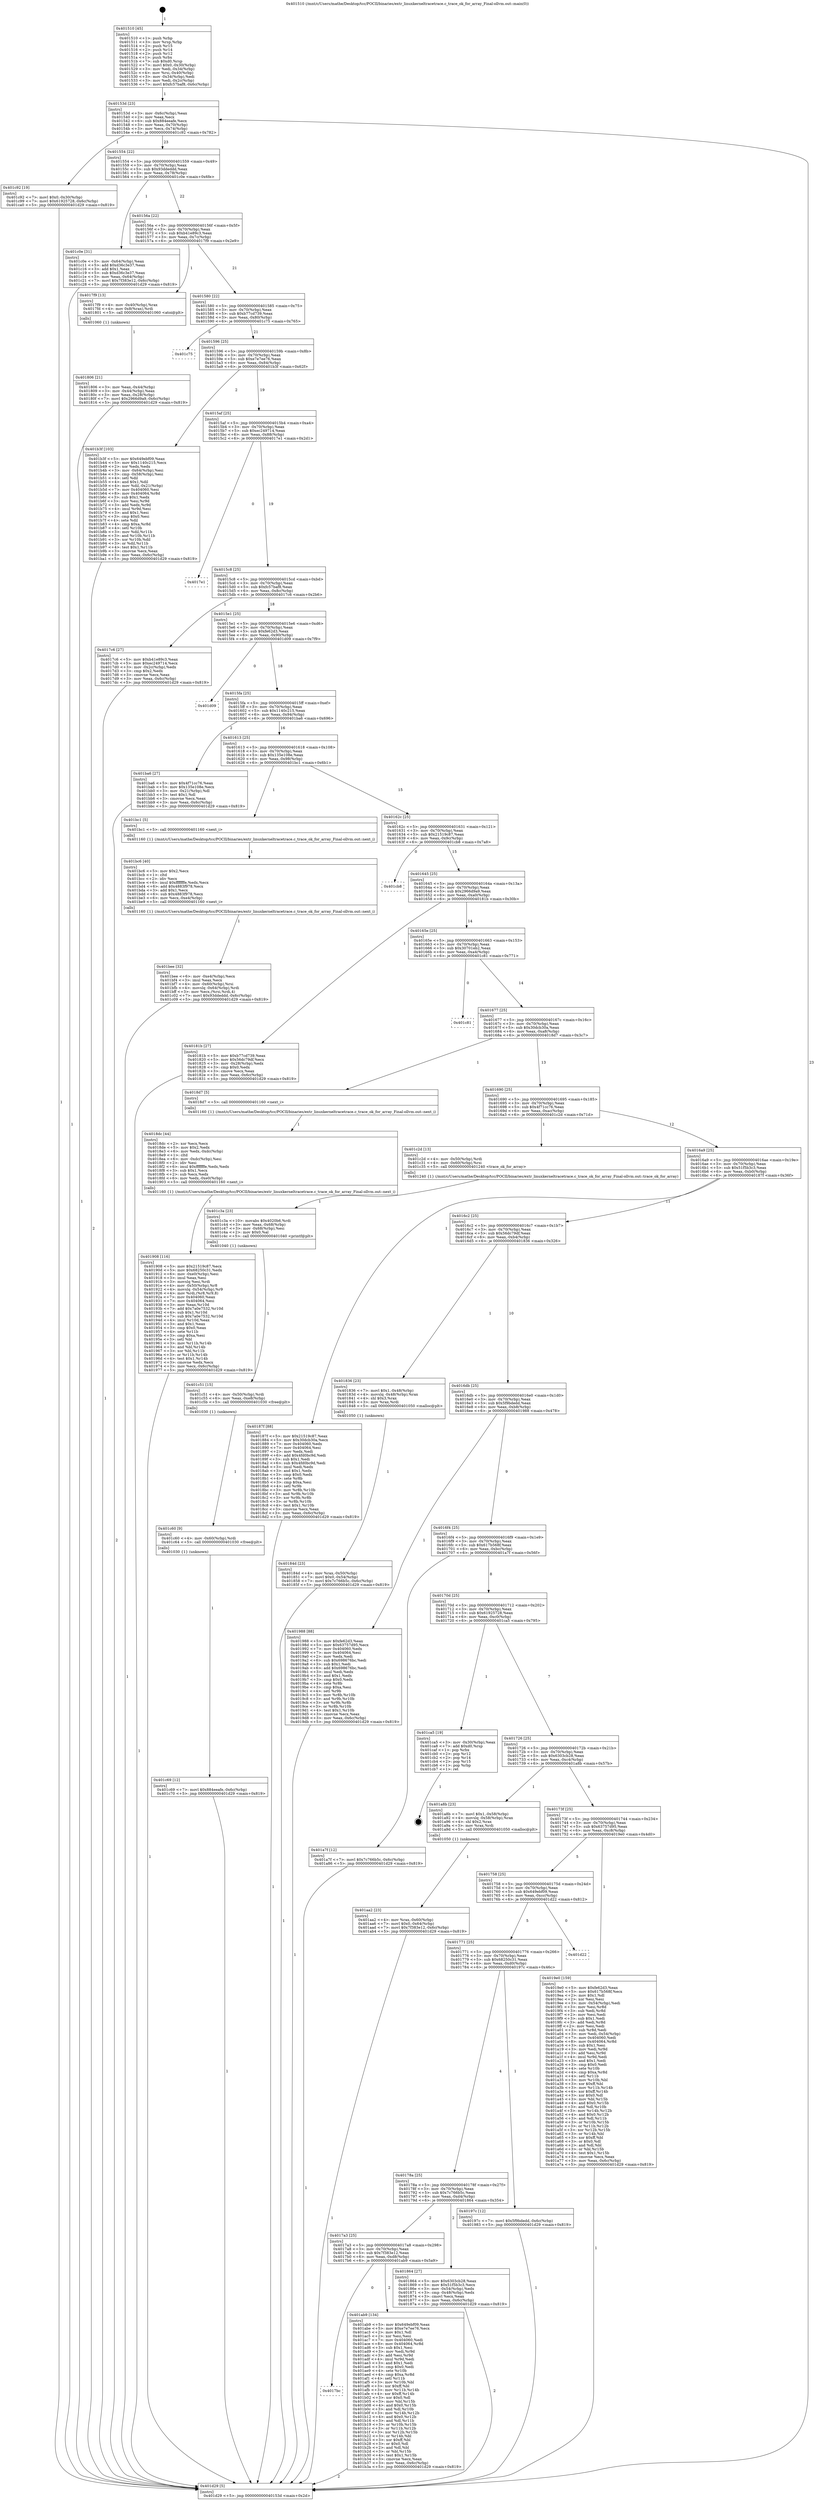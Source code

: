 digraph "0x401510" {
  label = "0x401510 (/mnt/c/Users/mathe/Desktop/tcc/POCII/binaries/extr_linuxkerneltracetrace.c_trace_ok_for_array_Final-ollvm.out::main(0))"
  labelloc = "t"
  node[shape=record]

  Entry [label="",width=0.3,height=0.3,shape=circle,fillcolor=black,style=filled]
  "0x40153d" [label="{
     0x40153d [23]\l
     | [instrs]\l
     &nbsp;&nbsp;0x40153d \<+3\>: mov -0x6c(%rbp),%eax\l
     &nbsp;&nbsp;0x401540 \<+2\>: mov %eax,%ecx\l
     &nbsp;&nbsp;0x401542 \<+6\>: sub $0x884eeafe,%ecx\l
     &nbsp;&nbsp;0x401548 \<+3\>: mov %eax,-0x70(%rbp)\l
     &nbsp;&nbsp;0x40154b \<+3\>: mov %ecx,-0x74(%rbp)\l
     &nbsp;&nbsp;0x40154e \<+6\>: je 0000000000401c92 \<main+0x782\>\l
  }"]
  "0x401c92" [label="{
     0x401c92 [19]\l
     | [instrs]\l
     &nbsp;&nbsp;0x401c92 \<+7\>: movl $0x0,-0x30(%rbp)\l
     &nbsp;&nbsp;0x401c99 \<+7\>: movl $0x61925728,-0x6c(%rbp)\l
     &nbsp;&nbsp;0x401ca0 \<+5\>: jmp 0000000000401d29 \<main+0x819\>\l
  }"]
  "0x401554" [label="{
     0x401554 [22]\l
     | [instrs]\l
     &nbsp;&nbsp;0x401554 \<+5\>: jmp 0000000000401559 \<main+0x49\>\l
     &nbsp;&nbsp;0x401559 \<+3\>: mov -0x70(%rbp),%eax\l
     &nbsp;&nbsp;0x40155c \<+5\>: sub $0x93ddeddd,%eax\l
     &nbsp;&nbsp;0x401561 \<+3\>: mov %eax,-0x78(%rbp)\l
     &nbsp;&nbsp;0x401564 \<+6\>: je 0000000000401c0e \<main+0x6fe\>\l
  }"]
  Exit [label="",width=0.3,height=0.3,shape=circle,fillcolor=black,style=filled,peripheries=2]
  "0x401c0e" [label="{
     0x401c0e [31]\l
     | [instrs]\l
     &nbsp;&nbsp;0x401c0e \<+3\>: mov -0x64(%rbp),%eax\l
     &nbsp;&nbsp;0x401c11 \<+5\>: add $0xd36c3e37,%eax\l
     &nbsp;&nbsp;0x401c16 \<+3\>: add $0x1,%eax\l
     &nbsp;&nbsp;0x401c19 \<+5\>: sub $0xd36c3e37,%eax\l
     &nbsp;&nbsp;0x401c1e \<+3\>: mov %eax,-0x64(%rbp)\l
     &nbsp;&nbsp;0x401c21 \<+7\>: movl $0x7f383e12,-0x6c(%rbp)\l
     &nbsp;&nbsp;0x401c28 \<+5\>: jmp 0000000000401d29 \<main+0x819\>\l
  }"]
  "0x40156a" [label="{
     0x40156a [22]\l
     | [instrs]\l
     &nbsp;&nbsp;0x40156a \<+5\>: jmp 000000000040156f \<main+0x5f\>\l
     &nbsp;&nbsp;0x40156f \<+3\>: mov -0x70(%rbp),%eax\l
     &nbsp;&nbsp;0x401572 \<+5\>: sub $0xb41e89c3,%eax\l
     &nbsp;&nbsp;0x401577 \<+3\>: mov %eax,-0x7c(%rbp)\l
     &nbsp;&nbsp;0x40157a \<+6\>: je 00000000004017f9 \<main+0x2e9\>\l
  }"]
  "0x401c69" [label="{
     0x401c69 [12]\l
     | [instrs]\l
     &nbsp;&nbsp;0x401c69 \<+7\>: movl $0x884eeafe,-0x6c(%rbp)\l
     &nbsp;&nbsp;0x401c70 \<+5\>: jmp 0000000000401d29 \<main+0x819\>\l
  }"]
  "0x4017f9" [label="{
     0x4017f9 [13]\l
     | [instrs]\l
     &nbsp;&nbsp;0x4017f9 \<+4\>: mov -0x40(%rbp),%rax\l
     &nbsp;&nbsp;0x4017fd \<+4\>: mov 0x8(%rax),%rdi\l
     &nbsp;&nbsp;0x401801 \<+5\>: call 0000000000401060 \<atoi@plt\>\l
     | [calls]\l
     &nbsp;&nbsp;0x401060 \{1\} (unknown)\l
  }"]
  "0x401580" [label="{
     0x401580 [22]\l
     | [instrs]\l
     &nbsp;&nbsp;0x401580 \<+5\>: jmp 0000000000401585 \<main+0x75\>\l
     &nbsp;&nbsp;0x401585 \<+3\>: mov -0x70(%rbp),%eax\l
     &nbsp;&nbsp;0x401588 \<+5\>: sub $0xb77cd739,%eax\l
     &nbsp;&nbsp;0x40158d \<+3\>: mov %eax,-0x80(%rbp)\l
     &nbsp;&nbsp;0x401590 \<+6\>: je 0000000000401c75 \<main+0x765\>\l
  }"]
  "0x401c60" [label="{
     0x401c60 [9]\l
     | [instrs]\l
     &nbsp;&nbsp;0x401c60 \<+4\>: mov -0x60(%rbp),%rdi\l
     &nbsp;&nbsp;0x401c64 \<+5\>: call 0000000000401030 \<free@plt\>\l
     | [calls]\l
     &nbsp;&nbsp;0x401030 \{1\} (unknown)\l
  }"]
  "0x401c75" [label="{
     0x401c75\l
  }", style=dashed]
  "0x401596" [label="{
     0x401596 [25]\l
     | [instrs]\l
     &nbsp;&nbsp;0x401596 \<+5\>: jmp 000000000040159b \<main+0x8b\>\l
     &nbsp;&nbsp;0x40159b \<+3\>: mov -0x70(%rbp),%eax\l
     &nbsp;&nbsp;0x40159e \<+5\>: sub $0xe7e7ee76,%eax\l
     &nbsp;&nbsp;0x4015a3 \<+6\>: mov %eax,-0x84(%rbp)\l
     &nbsp;&nbsp;0x4015a9 \<+6\>: je 0000000000401b3f \<main+0x62f\>\l
  }"]
  "0x401c51" [label="{
     0x401c51 [15]\l
     | [instrs]\l
     &nbsp;&nbsp;0x401c51 \<+4\>: mov -0x50(%rbp),%rdi\l
     &nbsp;&nbsp;0x401c55 \<+6\>: mov %eax,-0xe8(%rbp)\l
     &nbsp;&nbsp;0x401c5b \<+5\>: call 0000000000401030 \<free@plt\>\l
     | [calls]\l
     &nbsp;&nbsp;0x401030 \{1\} (unknown)\l
  }"]
  "0x401b3f" [label="{
     0x401b3f [103]\l
     | [instrs]\l
     &nbsp;&nbsp;0x401b3f \<+5\>: mov $0x649ebf09,%eax\l
     &nbsp;&nbsp;0x401b44 \<+5\>: mov $0x1140c215,%ecx\l
     &nbsp;&nbsp;0x401b49 \<+2\>: xor %edx,%edx\l
     &nbsp;&nbsp;0x401b4b \<+3\>: mov -0x64(%rbp),%esi\l
     &nbsp;&nbsp;0x401b4e \<+3\>: cmp -0x58(%rbp),%esi\l
     &nbsp;&nbsp;0x401b51 \<+4\>: setl %dil\l
     &nbsp;&nbsp;0x401b55 \<+4\>: and $0x1,%dil\l
     &nbsp;&nbsp;0x401b59 \<+4\>: mov %dil,-0x21(%rbp)\l
     &nbsp;&nbsp;0x401b5d \<+7\>: mov 0x404060,%esi\l
     &nbsp;&nbsp;0x401b64 \<+8\>: mov 0x404064,%r8d\l
     &nbsp;&nbsp;0x401b6c \<+3\>: sub $0x1,%edx\l
     &nbsp;&nbsp;0x401b6f \<+3\>: mov %esi,%r9d\l
     &nbsp;&nbsp;0x401b72 \<+3\>: add %edx,%r9d\l
     &nbsp;&nbsp;0x401b75 \<+4\>: imul %r9d,%esi\l
     &nbsp;&nbsp;0x401b79 \<+3\>: and $0x1,%esi\l
     &nbsp;&nbsp;0x401b7c \<+3\>: cmp $0x0,%esi\l
     &nbsp;&nbsp;0x401b7f \<+4\>: sete %dil\l
     &nbsp;&nbsp;0x401b83 \<+4\>: cmp $0xa,%r8d\l
     &nbsp;&nbsp;0x401b87 \<+4\>: setl %r10b\l
     &nbsp;&nbsp;0x401b8b \<+3\>: mov %dil,%r11b\l
     &nbsp;&nbsp;0x401b8e \<+3\>: and %r10b,%r11b\l
     &nbsp;&nbsp;0x401b91 \<+3\>: xor %r10b,%dil\l
     &nbsp;&nbsp;0x401b94 \<+3\>: or %dil,%r11b\l
     &nbsp;&nbsp;0x401b97 \<+4\>: test $0x1,%r11b\l
     &nbsp;&nbsp;0x401b9b \<+3\>: cmovne %ecx,%eax\l
     &nbsp;&nbsp;0x401b9e \<+3\>: mov %eax,-0x6c(%rbp)\l
     &nbsp;&nbsp;0x401ba1 \<+5\>: jmp 0000000000401d29 \<main+0x819\>\l
  }"]
  "0x4015af" [label="{
     0x4015af [25]\l
     | [instrs]\l
     &nbsp;&nbsp;0x4015af \<+5\>: jmp 00000000004015b4 \<main+0xa4\>\l
     &nbsp;&nbsp;0x4015b4 \<+3\>: mov -0x70(%rbp),%eax\l
     &nbsp;&nbsp;0x4015b7 \<+5\>: sub $0xec249714,%eax\l
     &nbsp;&nbsp;0x4015bc \<+6\>: mov %eax,-0x88(%rbp)\l
     &nbsp;&nbsp;0x4015c2 \<+6\>: je 00000000004017e1 \<main+0x2d1\>\l
  }"]
  "0x401c3a" [label="{
     0x401c3a [23]\l
     | [instrs]\l
     &nbsp;&nbsp;0x401c3a \<+10\>: movabs $0x4020b6,%rdi\l
     &nbsp;&nbsp;0x401c44 \<+3\>: mov %eax,-0x68(%rbp)\l
     &nbsp;&nbsp;0x401c47 \<+3\>: mov -0x68(%rbp),%esi\l
     &nbsp;&nbsp;0x401c4a \<+2\>: mov $0x0,%al\l
     &nbsp;&nbsp;0x401c4c \<+5\>: call 0000000000401040 \<printf@plt\>\l
     | [calls]\l
     &nbsp;&nbsp;0x401040 \{1\} (unknown)\l
  }"]
  "0x4017e1" [label="{
     0x4017e1\l
  }", style=dashed]
  "0x4015c8" [label="{
     0x4015c8 [25]\l
     | [instrs]\l
     &nbsp;&nbsp;0x4015c8 \<+5\>: jmp 00000000004015cd \<main+0xbd\>\l
     &nbsp;&nbsp;0x4015cd \<+3\>: mov -0x70(%rbp),%eax\l
     &nbsp;&nbsp;0x4015d0 \<+5\>: sub $0xfc57baf8,%eax\l
     &nbsp;&nbsp;0x4015d5 \<+6\>: mov %eax,-0x8c(%rbp)\l
     &nbsp;&nbsp;0x4015db \<+6\>: je 00000000004017c6 \<main+0x2b6\>\l
  }"]
  "0x401bee" [label="{
     0x401bee [32]\l
     | [instrs]\l
     &nbsp;&nbsp;0x401bee \<+6\>: mov -0xe4(%rbp),%ecx\l
     &nbsp;&nbsp;0x401bf4 \<+3\>: imul %eax,%ecx\l
     &nbsp;&nbsp;0x401bf7 \<+4\>: mov -0x60(%rbp),%rsi\l
     &nbsp;&nbsp;0x401bfb \<+4\>: movslq -0x64(%rbp),%rdi\l
     &nbsp;&nbsp;0x401bff \<+3\>: mov %ecx,(%rsi,%rdi,4)\l
     &nbsp;&nbsp;0x401c02 \<+7\>: movl $0x93ddeddd,-0x6c(%rbp)\l
     &nbsp;&nbsp;0x401c09 \<+5\>: jmp 0000000000401d29 \<main+0x819\>\l
  }"]
  "0x4017c6" [label="{
     0x4017c6 [27]\l
     | [instrs]\l
     &nbsp;&nbsp;0x4017c6 \<+5\>: mov $0xb41e89c3,%eax\l
     &nbsp;&nbsp;0x4017cb \<+5\>: mov $0xec249714,%ecx\l
     &nbsp;&nbsp;0x4017d0 \<+3\>: mov -0x2c(%rbp),%edx\l
     &nbsp;&nbsp;0x4017d3 \<+3\>: cmp $0x2,%edx\l
     &nbsp;&nbsp;0x4017d6 \<+3\>: cmovne %ecx,%eax\l
     &nbsp;&nbsp;0x4017d9 \<+3\>: mov %eax,-0x6c(%rbp)\l
     &nbsp;&nbsp;0x4017dc \<+5\>: jmp 0000000000401d29 \<main+0x819\>\l
  }"]
  "0x4015e1" [label="{
     0x4015e1 [25]\l
     | [instrs]\l
     &nbsp;&nbsp;0x4015e1 \<+5\>: jmp 00000000004015e6 \<main+0xd6\>\l
     &nbsp;&nbsp;0x4015e6 \<+3\>: mov -0x70(%rbp),%eax\l
     &nbsp;&nbsp;0x4015e9 \<+5\>: sub $0xfe62d3,%eax\l
     &nbsp;&nbsp;0x4015ee \<+6\>: mov %eax,-0x90(%rbp)\l
     &nbsp;&nbsp;0x4015f4 \<+6\>: je 0000000000401d09 \<main+0x7f9\>\l
  }"]
  "0x401d29" [label="{
     0x401d29 [5]\l
     | [instrs]\l
     &nbsp;&nbsp;0x401d29 \<+5\>: jmp 000000000040153d \<main+0x2d\>\l
  }"]
  "0x401510" [label="{
     0x401510 [45]\l
     | [instrs]\l
     &nbsp;&nbsp;0x401510 \<+1\>: push %rbp\l
     &nbsp;&nbsp;0x401511 \<+3\>: mov %rsp,%rbp\l
     &nbsp;&nbsp;0x401514 \<+2\>: push %r15\l
     &nbsp;&nbsp;0x401516 \<+2\>: push %r14\l
     &nbsp;&nbsp;0x401518 \<+2\>: push %r12\l
     &nbsp;&nbsp;0x40151a \<+1\>: push %rbx\l
     &nbsp;&nbsp;0x40151b \<+7\>: sub $0xd0,%rsp\l
     &nbsp;&nbsp;0x401522 \<+7\>: movl $0x0,-0x30(%rbp)\l
     &nbsp;&nbsp;0x401529 \<+3\>: mov %edi,-0x34(%rbp)\l
     &nbsp;&nbsp;0x40152c \<+4\>: mov %rsi,-0x40(%rbp)\l
     &nbsp;&nbsp;0x401530 \<+3\>: mov -0x34(%rbp),%edi\l
     &nbsp;&nbsp;0x401533 \<+3\>: mov %edi,-0x2c(%rbp)\l
     &nbsp;&nbsp;0x401536 \<+7\>: movl $0xfc57baf8,-0x6c(%rbp)\l
  }"]
  "0x401806" [label="{
     0x401806 [21]\l
     | [instrs]\l
     &nbsp;&nbsp;0x401806 \<+3\>: mov %eax,-0x44(%rbp)\l
     &nbsp;&nbsp;0x401809 \<+3\>: mov -0x44(%rbp),%eax\l
     &nbsp;&nbsp;0x40180c \<+3\>: mov %eax,-0x28(%rbp)\l
     &nbsp;&nbsp;0x40180f \<+7\>: movl $0x2966d9a9,-0x6c(%rbp)\l
     &nbsp;&nbsp;0x401816 \<+5\>: jmp 0000000000401d29 \<main+0x819\>\l
  }"]
  "0x401bc6" [label="{
     0x401bc6 [40]\l
     | [instrs]\l
     &nbsp;&nbsp;0x401bc6 \<+5\>: mov $0x2,%ecx\l
     &nbsp;&nbsp;0x401bcb \<+1\>: cltd\l
     &nbsp;&nbsp;0x401bcc \<+2\>: idiv %ecx\l
     &nbsp;&nbsp;0x401bce \<+6\>: imul $0xfffffffe,%edx,%ecx\l
     &nbsp;&nbsp;0x401bd4 \<+6\>: add $0x4883f978,%ecx\l
     &nbsp;&nbsp;0x401bda \<+3\>: add $0x1,%ecx\l
     &nbsp;&nbsp;0x401bdd \<+6\>: sub $0x4883f978,%ecx\l
     &nbsp;&nbsp;0x401be3 \<+6\>: mov %ecx,-0xe4(%rbp)\l
     &nbsp;&nbsp;0x401be9 \<+5\>: call 0000000000401160 \<next_i\>\l
     | [calls]\l
     &nbsp;&nbsp;0x401160 \{1\} (/mnt/c/Users/mathe/Desktop/tcc/POCII/binaries/extr_linuxkerneltracetrace.c_trace_ok_for_array_Final-ollvm.out::next_i)\l
  }"]
  "0x401d09" [label="{
     0x401d09\l
  }", style=dashed]
  "0x4015fa" [label="{
     0x4015fa [25]\l
     | [instrs]\l
     &nbsp;&nbsp;0x4015fa \<+5\>: jmp 00000000004015ff \<main+0xef\>\l
     &nbsp;&nbsp;0x4015ff \<+3\>: mov -0x70(%rbp),%eax\l
     &nbsp;&nbsp;0x401602 \<+5\>: sub $0x1140c215,%eax\l
     &nbsp;&nbsp;0x401607 \<+6\>: mov %eax,-0x94(%rbp)\l
     &nbsp;&nbsp;0x40160d \<+6\>: je 0000000000401ba6 \<main+0x696\>\l
  }"]
  "0x4017bc" [label="{
     0x4017bc\l
  }", style=dashed]
  "0x401ba6" [label="{
     0x401ba6 [27]\l
     | [instrs]\l
     &nbsp;&nbsp;0x401ba6 \<+5\>: mov $0x4f71cc76,%eax\l
     &nbsp;&nbsp;0x401bab \<+5\>: mov $0x135e108e,%ecx\l
     &nbsp;&nbsp;0x401bb0 \<+3\>: mov -0x21(%rbp),%dl\l
     &nbsp;&nbsp;0x401bb3 \<+3\>: test $0x1,%dl\l
     &nbsp;&nbsp;0x401bb6 \<+3\>: cmovne %ecx,%eax\l
     &nbsp;&nbsp;0x401bb9 \<+3\>: mov %eax,-0x6c(%rbp)\l
     &nbsp;&nbsp;0x401bbc \<+5\>: jmp 0000000000401d29 \<main+0x819\>\l
  }"]
  "0x401613" [label="{
     0x401613 [25]\l
     | [instrs]\l
     &nbsp;&nbsp;0x401613 \<+5\>: jmp 0000000000401618 \<main+0x108\>\l
     &nbsp;&nbsp;0x401618 \<+3\>: mov -0x70(%rbp),%eax\l
     &nbsp;&nbsp;0x40161b \<+5\>: sub $0x135e108e,%eax\l
     &nbsp;&nbsp;0x401620 \<+6\>: mov %eax,-0x98(%rbp)\l
     &nbsp;&nbsp;0x401626 \<+6\>: je 0000000000401bc1 \<main+0x6b1\>\l
  }"]
  "0x401ab9" [label="{
     0x401ab9 [134]\l
     | [instrs]\l
     &nbsp;&nbsp;0x401ab9 \<+5\>: mov $0x649ebf09,%eax\l
     &nbsp;&nbsp;0x401abe \<+5\>: mov $0xe7e7ee76,%ecx\l
     &nbsp;&nbsp;0x401ac3 \<+2\>: mov $0x1,%dl\l
     &nbsp;&nbsp;0x401ac5 \<+2\>: xor %esi,%esi\l
     &nbsp;&nbsp;0x401ac7 \<+7\>: mov 0x404060,%edi\l
     &nbsp;&nbsp;0x401ace \<+8\>: mov 0x404064,%r8d\l
     &nbsp;&nbsp;0x401ad6 \<+3\>: sub $0x1,%esi\l
     &nbsp;&nbsp;0x401ad9 \<+3\>: mov %edi,%r9d\l
     &nbsp;&nbsp;0x401adc \<+3\>: add %esi,%r9d\l
     &nbsp;&nbsp;0x401adf \<+4\>: imul %r9d,%edi\l
     &nbsp;&nbsp;0x401ae3 \<+3\>: and $0x1,%edi\l
     &nbsp;&nbsp;0x401ae6 \<+3\>: cmp $0x0,%edi\l
     &nbsp;&nbsp;0x401ae9 \<+4\>: sete %r10b\l
     &nbsp;&nbsp;0x401aed \<+4\>: cmp $0xa,%r8d\l
     &nbsp;&nbsp;0x401af1 \<+4\>: setl %r11b\l
     &nbsp;&nbsp;0x401af5 \<+3\>: mov %r10b,%bl\l
     &nbsp;&nbsp;0x401af8 \<+3\>: xor $0xff,%bl\l
     &nbsp;&nbsp;0x401afb \<+3\>: mov %r11b,%r14b\l
     &nbsp;&nbsp;0x401afe \<+4\>: xor $0xff,%r14b\l
     &nbsp;&nbsp;0x401b02 \<+3\>: xor $0x0,%dl\l
     &nbsp;&nbsp;0x401b05 \<+3\>: mov %bl,%r15b\l
     &nbsp;&nbsp;0x401b08 \<+4\>: and $0x0,%r15b\l
     &nbsp;&nbsp;0x401b0c \<+3\>: and %dl,%r10b\l
     &nbsp;&nbsp;0x401b0f \<+3\>: mov %r14b,%r12b\l
     &nbsp;&nbsp;0x401b12 \<+4\>: and $0x0,%r12b\l
     &nbsp;&nbsp;0x401b16 \<+3\>: and %dl,%r11b\l
     &nbsp;&nbsp;0x401b19 \<+3\>: or %r10b,%r15b\l
     &nbsp;&nbsp;0x401b1c \<+3\>: or %r11b,%r12b\l
     &nbsp;&nbsp;0x401b1f \<+3\>: xor %r12b,%r15b\l
     &nbsp;&nbsp;0x401b22 \<+3\>: or %r14b,%bl\l
     &nbsp;&nbsp;0x401b25 \<+3\>: xor $0xff,%bl\l
     &nbsp;&nbsp;0x401b28 \<+3\>: or $0x0,%dl\l
     &nbsp;&nbsp;0x401b2b \<+2\>: and %dl,%bl\l
     &nbsp;&nbsp;0x401b2d \<+3\>: or %bl,%r15b\l
     &nbsp;&nbsp;0x401b30 \<+4\>: test $0x1,%r15b\l
     &nbsp;&nbsp;0x401b34 \<+3\>: cmovne %ecx,%eax\l
     &nbsp;&nbsp;0x401b37 \<+3\>: mov %eax,-0x6c(%rbp)\l
     &nbsp;&nbsp;0x401b3a \<+5\>: jmp 0000000000401d29 \<main+0x819\>\l
  }"]
  "0x401bc1" [label="{
     0x401bc1 [5]\l
     | [instrs]\l
     &nbsp;&nbsp;0x401bc1 \<+5\>: call 0000000000401160 \<next_i\>\l
     | [calls]\l
     &nbsp;&nbsp;0x401160 \{1\} (/mnt/c/Users/mathe/Desktop/tcc/POCII/binaries/extr_linuxkerneltracetrace.c_trace_ok_for_array_Final-ollvm.out::next_i)\l
  }"]
  "0x40162c" [label="{
     0x40162c [25]\l
     | [instrs]\l
     &nbsp;&nbsp;0x40162c \<+5\>: jmp 0000000000401631 \<main+0x121\>\l
     &nbsp;&nbsp;0x401631 \<+3\>: mov -0x70(%rbp),%eax\l
     &nbsp;&nbsp;0x401634 \<+5\>: sub $0x21519c87,%eax\l
     &nbsp;&nbsp;0x401639 \<+6\>: mov %eax,-0x9c(%rbp)\l
     &nbsp;&nbsp;0x40163f \<+6\>: je 0000000000401cb8 \<main+0x7a8\>\l
  }"]
  "0x401aa2" [label="{
     0x401aa2 [23]\l
     | [instrs]\l
     &nbsp;&nbsp;0x401aa2 \<+4\>: mov %rax,-0x60(%rbp)\l
     &nbsp;&nbsp;0x401aa6 \<+7\>: movl $0x0,-0x64(%rbp)\l
     &nbsp;&nbsp;0x401aad \<+7\>: movl $0x7f383e12,-0x6c(%rbp)\l
     &nbsp;&nbsp;0x401ab4 \<+5\>: jmp 0000000000401d29 \<main+0x819\>\l
  }"]
  "0x401cb8" [label="{
     0x401cb8\l
  }", style=dashed]
  "0x401645" [label="{
     0x401645 [25]\l
     | [instrs]\l
     &nbsp;&nbsp;0x401645 \<+5\>: jmp 000000000040164a \<main+0x13a\>\l
     &nbsp;&nbsp;0x40164a \<+3\>: mov -0x70(%rbp),%eax\l
     &nbsp;&nbsp;0x40164d \<+5\>: sub $0x2966d9a9,%eax\l
     &nbsp;&nbsp;0x401652 \<+6\>: mov %eax,-0xa0(%rbp)\l
     &nbsp;&nbsp;0x401658 \<+6\>: je 000000000040181b \<main+0x30b\>\l
  }"]
  "0x401908" [label="{
     0x401908 [116]\l
     | [instrs]\l
     &nbsp;&nbsp;0x401908 \<+5\>: mov $0x21519c87,%ecx\l
     &nbsp;&nbsp;0x40190d \<+5\>: mov $0x68250c31,%edx\l
     &nbsp;&nbsp;0x401912 \<+6\>: mov -0xe0(%rbp),%esi\l
     &nbsp;&nbsp;0x401918 \<+3\>: imul %eax,%esi\l
     &nbsp;&nbsp;0x40191b \<+3\>: movslq %esi,%rdi\l
     &nbsp;&nbsp;0x40191e \<+4\>: mov -0x50(%rbp),%r8\l
     &nbsp;&nbsp;0x401922 \<+4\>: movslq -0x54(%rbp),%r9\l
     &nbsp;&nbsp;0x401926 \<+4\>: mov %rdi,(%r8,%r9,8)\l
     &nbsp;&nbsp;0x40192a \<+7\>: mov 0x404060,%eax\l
     &nbsp;&nbsp;0x401931 \<+7\>: mov 0x404064,%esi\l
     &nbsp;&nbsp;0x401938 \<+3\>: mov %eax,%r10d\l
     &nbsp;&nbsp;0x40193b \<+7\>: add $0x7a0e7532,%r10d\l
     &nbsp;&nbsp;0x401942 \<+4\>: sub $0x1,%r10d\l
     &nbsp;&nbsp;0x401946 \<+7\>: sub $0x7a0e7532,%r10d\l
     &nbsp;&nbsp;0x40194d \<+4\>: imul %r10d,%eax\l
     &nbsp;&nbsp;0x401951 \<+3\>: and $0x1,%eax\l
     &nbsp;&nbsp;0x401954 \<+3\>: cmp $0x0,%eax\l
     &nbsp;&nbsp;0x401957 \<+4\>: sete %r11b\l
     &nbsp;&nbsp;0x40195b \<+3\>: cmp $0xa,%esi\l
     &nbsp;&nbsp;0x40195e \<+3\>: setl %bl\l
     &nbsp;&nbsp;0x401961 \<+3\>: mov %r11b,%r14b\l
     &nbsp;&nbsp;0x401964 \<+3\>: and %bl,%r14b\l
     &nbsp;&nbsp;0x401967 \<+3\>: xor %bl,%r11b\l
     &nbsp;&nbsp;0x40196a \<+3\>: or %r11b,%r14b\l
     &nbsp;&nbsp;0x40196d \<+4\>: test $0x1,%r14b\l
     &nbsp;&nbsp;0x401971 \<+3\>: cmovne %edx,%ecx\l
     &nbsp;&nbsp;0x401974 \<+3\>: mov %ecx,-0x6c(%rbp)\l
     &nbsp;&nbsp;0x401977 \<+5\>: jmp 0000000000401d29 \<main+0x819\>\l
  }"]
  "0x40181b" [label="{
     0x40181b [27]\l
     | [instrs]\l
     &nbsp;&nbsp;0x40181b \<+5\>: mov $0xb77cd739,%eax\l
     &nbsp;&nbsp;0x401820 \<+5\>: mov $0x56dc79df,%ecx\l
     &nbsp;&nbsp;0x401825 \<+3\>: mov -0x28(%rbp),%edx\l
     &nbsp;&nbsp;0x401828 \<+3\>: cmp $0x0,%edx\l
     &nbsp;&nbsp;0x40182b \<+3\>: cmove %ecx,%eax\l
     &nbsp;&nbsp;0x40182e \<+3\>: mov %eax,-0x6c(%rbp)\l
     &nbsp;&nbsp;0x401831 \<+5\>: jmp 0000000000401d29 \<main+0x819\>\l
  }"]
  "0x40165e" [label="{
     0x40165e [25]\l
     | [instrs]\l
     &nbsp;&nbsp;0x40165e \<+5\>: jmp 0000000000401663 \<main+0x153\>\l
     &nbsp;&nbsp;0x401663 \<+3\>: mov -0x70(%rbp),%eax\l
     &nbsp;&nbsp;0x401666 \<+5\>: sub $0x30701eb2,%eax\l
     &nbsp;&nbsp;0x40166b \<+6\>: mov %eax,-0xa4(%rbp)\l
     &nbsp;&nbsp;0x401671 \<+6\>: je 0000000000401c81 \<main+0x771\>\l
  }"]
  "0x4018dc" [label="{
     0x4018dc [44]\l
     | [instrs]\l
     &nbsp;&nbsp;0x4018dc \<+2\>: xor %ecx,%ecx\l
     &nbsp;&nbsp;0x4018de \<+5\>: mov $0x2,%edx\l
     &nbsp;&nbsp;0x4018e3 \<+6\>: mov %edx,-0xdc(%rbp)\l
     &nbsp;&nbsp;0x4018e9 \<+1\>: cltd\l
     &nbsp;&nbsp;0x4018ea \<+6\>: mov -0xdc(%rbp),%esi\l
     &nbsp;&nbsp;0x4018f0 \<+2\>: idiv %esi\l
     &nbsp;&nbsp;0x4018f2 \<+6\>: imul $0xfffffffe,%edx,%edx\l
     &nbsp;&nbsp;0x4018f8 \<+3\>: sub $0x1,%ecx\l
     &nbsp;&nbsp;0x4018fb \<+2\>: sub %ecx,%edx\l
     &nbsp;&nbsp;0x4018fd \<+6\>: mov %edx,-0xe0(%rbp)\l
     &nbsp;&nbsp;0x401903 \<+5\>: call 0000000000401160 \<next_i\>\l
     | [calls]\l
     &nbsp;&nbsp;0x401160 \{1\} (/mnt/c/Users/mathe/Desktop/tcc/POCII/binaries/extr_linuxkerneltracetrace.c_trace_ok_for_array_Final-ollvm.out::next_i)\l
  }"]
  "0x401c81" [label="{
     0x401c81\l
  }", style=dashed]
  "0x401677" [label="{
     0x401677 [25]\l
     | [instrs]\l
     &nbsp;&nbsp;0x401677 \<+5\>: jmp 000000000040167c \<main+0x16c\>\l
     &nbsp;&nbsp;0x40167c \<+3\>: mov -0x70(%rbp),%eax\l
     &nbsp;&nbsp;0x40167f \<+5\>: sub $0x30dcb30a,%eax\l
     &nbsp;&nbsp;0x401684 \<+6\>: mov %eax,-0xa8(%rbp)\l
     &nbsp;&nbsp;0x40168a \<+6\>: je 00000000004018d7 \<main+0x3c7\>\l
  }"]
  "0x4017a3" [label="{
     0x4017a3 [25]\l
     | [instrs]\l
     &nbsp;&nbsp;0x4017a3 \<+5\>: jmp 00000000004017a8 \<main+0x298\>\l
     &nbsp;&nbsp;0x4017a8 \<+3\>: mov -0x70(%rbp),%eax\l
     &nbsp;&nbsp;0x4017ab \<+5\>: sub $0x7f383e12,%eax\l
     &nbsp;&nbsp;0x4017b0 \<+6\>: mov %eax,-0xd8(%rbp)\l
     &nbsp;&nbsp;0x4017b6 \<+6\>: je 0000000000401ab9 \<main+0x5a9\>\l
  }"]
  "0x4018d7" [label="{
     0x4018d7 [5]\l
     | [instrs]\l
     &nbsp;&nbsp;0x4018d7 \<+5\>: call 0000000000401160 \<next_i\>\l
     | [calls]\l
     &nbsp;&nbsp;0x401160 \{1\} (/mnt/c/Users/mathe/Desktop/tcc/POCII/binaries/extr_linuxkerneltracetrace.c_trace_ok_for_array_Final-ollvm.out::next_i)\l
  }"]
  "0x401690" [label="{
     0x401690 [25]\l
     | [instrs]\l
     &nbsp;&nbsp;0x401690 \<+5\>: jmp 0000000000401695 \<main+0x185\>\l
     &nbsp;&nbsp;0x401695 \<+3\>: mov -0x70(%rbp),%eax\l
     &nbsp;&nbsp;0x401698 \<+5\>: sub $0x4f71cc76,%eax\l
     &nbsp;&nbsp;0x40169d \<+6\>: mov %eax,-0xac(%rbp)\l
     &nbsp;&nbsp;0x4016a3 \<+6\>: je 0000000000401c2d \<main+0x71d\>\l
  }"]
  "0x401864" [label="{
     0x401864 [27]\l
     | [instrs]\l
     &nbsp;&nbsp;0x401864 \<+5\>: mov $0x6303cb28,%eax\l
     &nbsp;&nbsp;0x401869 \<+5\>: mov $0x51f5b3c3,%ecx\l
     &nbsp;&nbsp;0x40186e \<+3\>: mov -0x54(%rbp),%edx\l
     &nbsp;&nbsp;0x401871 \<+3\>: cmp -0x48(%rbp),%edx\l
     &nbsp;&nbsp;0x401874 \<+3\>: cmovl %ecx,%eax\l
     &nbsp;&nbsp;0x401877 \<+3\>: mov %eax,-0x6c(%rbp)\l
     &nbsp;&nbsp;0x40187a \<+5\>: jmp 0000000000401d29 \<main+0x819\>\l
  }"]
  "0x401c2d" [label="{
     0x401c2d [13]\l
     | [instrs]\l
     &nbsp;&nbsp;0x401c2d \<+4\>: mov -0x50(%rbp),%rdi\l
     &nbsp;&nbsp;0x401c31 \<+4\>: mov -0x60(%rbp),%rsi\l
     &nbsp;&nbsp;0x401c35 \<+5\>: call 0000000000401240 \<trace_ok_for_array\>\l
     | [calls]\l
     &nbsp;&nbsp;0x401240 \{1\} (/mnt/c/Users/mathe/Desktop/tcc/POCII/binaries/extr_linuxkerneltracetrace.c_trace_ok_for_array_Final-ollvm.out::trace_ok_for_array)\l
  }"]
  "0x4016a9" [label="{
     0x4016a9 [25]\l
     | [instrs]\l
     &nbsp;&nbsp;0x4016a9 \<+5\>: jmp 00000000004016ae \<main+0x19e\>\l
     &nbsp;&nbsp;0x4016ae \<+3\>: mov -0x70(%rbp),%eax\l
     &nbsp;&nbsp;0x4016b1 \<+5\>: sub $0x51f5b3c3,%eax\l
     &nbsp;&nbsp;0x4016b6 \<+6\>: mov %eax,-0xb0(%rbp)\l
     &nbsp;&nbsp;0x4016bc \<+6\>: je 000000000040187f \<main+0x36f\>\l
  }"]
  "0x40178a" [label="{
     0x40178a [25]\l
     | [instrs]\l
     &nbsp;&nbsp;0x40178a \<+5\>: jmp 000000000040178f \<main+0x27f\>\l
     &nbsp;&nbsp;0x40178f \<+3\>: mov -0x70(%rbp),%eax\l
     &nbsp;&nbsp;0x401792 \<+5\>: sub $0x7c766b5c,%eax\l
     &nbsp;&nbsp;0x401797 \<+6\>: mov %eax,-0xd4(%rbp)\l
     &nbsp;&nbsp;0x40179d \<+6\>: je 0000000000401864 \<main+0x354\>\l
  }"]
  "0x40187f" [label="{
     0x40187f [88]\l
     | [instrs]\l
     &nbsp;&nbsp;0x40187f \<+5\>: mov $0x21519c87,%eax\l
     &nbsp;&nbsp;0x401884 \<+5\>: mov $0x30dcb30a,%ecx\l
     &nbsp;&nbsp;0x401889 \<+7\>: mov 0x404060,%edx\l
     &nbsp;&nbsp;0x401890 \<+7\>: mov 0x404064,%esi\l
     &nbsp;&nbsp;0x401897 \<+2\>: mov %edx,%edi\l
     &nbsp;&nbsp;0x401899 \<+6\>: add $0x4fd0bc9d,%edi\l
     &nbsp;&nbsp;0x40189f \<+3\>: sub $0x1,%edi\l
     &nbsp;&nbsp;0x4018a2 \<+6\>: sub $0x4fd0bc9d,%edi\l
     &nbsp;&nbsp;0x4018a8 \<+3\>: imul %edi,%edx\l
     &nbsp;&nbsp;0x4018ab \<+3\>: and $0x1,%edx\l
     &nbsp;&nbsp;0x4018ae \<+3\>: cmp $0x0,%edx\l
     &nbsp;&nbsp;0x4018b1 \<+4\>: sete %r8b\l
     &nbsp;&nbsp;0x4018b5 \<+3\>: cmp $0xa,%esi\l
     &nbsp;&nbsp;0x4018b8 \<+4\>: setl %r9b\l
     &nbsp;&nbsp;0x4018bc \<+3\>: mov %r8b,%r10b\l
     &nbsp;&nbsp;0x4018bf \<+3\>: and %r9b,%r10b\l
     &nbsp;&nbsp;0x4018c2 \<+3\>: xor %r9b,%r8b\l
     &nbsp;&nbsp;0x4018c5 \<+3\>: or %r8b,%r10b\l
     &nbsp;&nbsp;0x4018c8 \<+4\>: test $0x1,%r10b\l
     &nbsp;&nbsp;0x4018cc \<+3\>: cmovne %ecx,%eax\l
     &nbsp;&nbsp;0x4018cf \<+3\>: mov %eax,-0x6c(%rbp)\l
     &nbsp;&nbsp;0x4018d2 \<+5\>: jmp 0000000000401d29 \<main+0x819\>\l
  }"]
  "0x4016c2" [label="{
     0x4016c2 [25]\l
     | [instrs]\l
     &nbsp;&nbsp;0x4016c2 \<+5\>: jmp 00000000004016c7 \<main+0x1b7\>\l
     &nbsp;&nbsp;0x4016c7 \<+3\>: mov -0x70(%rbp),%eax\l
     &nbsp;&nbsp;0x4016ca \<+5\>: sub $0x56dc79df,%eax\l
     &nbsp;&nbsp;0x4016cf \<+6\>: mov %eax,-0xb4(%rbp)\l
     &nbsp;&nbsp;0x4016d5 \<+6\>: je 0000000000401836 \<main+0x326\>\l
  }"]
  "0x40197c" [label="{
     0x40197c [12]\l
     | [instrs]\l
     &nbsp;&nbsp;0x40197c \<+7\>: movl $0x5f9bdedd,-0x6c(%rbp)\l
     &nbsp;&nbsp;0x401983 \<+5\>: jmp 0000000000401d29 \<main+0x819\>\l
  }"]
  "0x401836" [label="{
     0x401836 [23]\l
     | [instrs]\l
     &nbsp;&nbsp;0x401836 \<+7\>: movl $0x1,-0x48(%rbp)\l
     &nbsp;&nbsp;0x40183d \<+4\>: movslq -0x48(%rbp),%rax\l
     &nbsp;&nbsp;0x401841 \<+4\>: shl $0x3,%rax\l
     &nbsp;&nbsp;0x401845 \<+3\>: mov %rax,%rdi\l
     &nbsp;&nbsp;0x401848 \<+5\>: call 0000000000401050 \<malloc@plt\>\l
     | [calls]\l
     &nbsp;&nbsp;0x401050 \{1\} (unknown)\l
  }"]
  "0x4016db" [label="{
     0x4016db [25]\l
     | [instrs]\l
     &nbsp;&nbsp;0x4016db \<+5\>: jmp 00000000004016e0 \<main+0x1d0\>\l
     &nbsp;&nbsp;0x4016e0 \<+3\>: mov -0x70(%rbp),%eax\l
     &nbsp;&nbsp;0x4016e3 \<+5\>: sub $0x5f9bdedd,%eax\l
     &nbsp;&nbsp;0x4016e8 \<+6\>: mov %eax,-0xb8(%rbp)\l
     &nbsp;&nbsp;0x4016ee \<+6\>: je 0000000000401988 \<main+0x478\>\l
  }"]
  "0x40184d" [label="{
     0x40184d [23]\l
     | [instrs]\l
     &nbsp;&nbsp;0x40184d \<+4\>: mov %rax,-0x50(%rbp)\l
     &nbsp;&nbsp;0x401851 \<+7\>: movl $0x0,-0x54(%rbp)\l
     &nbsp;&nbsp;0x401858 \<+7\>: movl $0x7c766b5c,-0x6c(%rbp)\l
     &nbsp;&nbsp;0x40185f \<+5\>: jmp 0000000000401d29 \<main+0x819\>\l
  }"]
  "0x401771" [label="{
     0x401771 [25]\l
     | [instrs]\l
     &nbsp;&nbsp;0x401771 \<+5\>: jmp 0000000000401776 \<main+0x266\>\l
     &nbsp;&nbsp;0x401776 \<+3\>: mov -0x70(%rbp),%eax\l
     &nbsp;&nbsp;0x401779 \<+5\>: sub $0x68250c31,%eax\l
     &nbsp;&nbsp;0x40177e \<+6\>: mov %eax,-0xd0(%rbp)\l
     &nbsp;&nbsp;0x401784 \<+6\>: je 000000000040197c \<main+0x46c\>\l
  }"]
  "0x401988" [label="{
     0x401988 [88]\l
     | [instrs]\l
     &nbsp;&nbsp;0x401988 \<+5\>: mov $0xfe62d3,%eax\l
     &nbsp;&nbsp;0x40198d \<+5\>: mov $0x63757d95,%ecx\l
     &nbsp;&nbsp;0x401992 \<+7\>: mov 0x404060,%edx\l
     &nbsp;&nbsp;0x401999 \<+7\>: mov 0x404064,%esi\l
     &nbsp;&nbsp;0x4019a0 \<+2\>: mov %edx,%edi\l
     &nbsp;&nbsp;0x4019a2 \<+6\>: sub $0x698676bc,%edi\l
     &nbsp;&nbsp;0x4019a8 \<+3\>: sub $0x1,%edi\l
     &nbsp;&nbsp;0x4019ab \<+6\>: add $0x698676bc,%edi\l
     &nbsp;&nbsp;0x4019b1 \<+3\>: imul %edi,%edx\l
     &nbsp;&nbsp;0x4019b4 \<+3\>: and $0x1,%edx\l
     &nbsp;&nbsp;0x4019b7 \<+3\>: cmp $0x0,%edx\l
     &nbsp;&nbsp;0x4019ba \<+4\>: sete %r8b\l
     &nbsp;&nbsp;0x4019be \<+3\>: cmp $0xa,%esi\l
     &nbsp;&nbsp;0x4019c1 \<+4\>: setl %r9b\l
     &nbsp;&nbsp;0x4019c5 \<+3\>: mov %r8b,%r10b\l
     &nbsp;&nbsp;0x4019c8 \<+3\>: and %r9b,%r10b\l
     &nbsp;&nbsp;0x4019cb \<+3\>: xor %r9b,%r8b\l
     &nbsp;&nbsp;0x4019ce \<+3\>: or %r8b,%r10b\l
     &nbsp;&nbsp;0x4019d1 \<+4\>: test $0x1,%r10b\l
     &nbsp;&nbsp;0x4019d5 \<+3\>: cmovne %ecx,%eax\l
     &nbsp;&nbsp;0x4019d8 \<+3\>: mov %eax,-0x6c(%rbp)\l
     &nbsp;&nbsp;0x4019db \<+5\>: jmp 0000000000401d29 \<main+0x819\>\l
  }"]
  "0x4016f4" [label="{
     0x4016f4 [25]\l
     | [instrs]\l
     &nbsp;&nbsp;0x4016f4 \<+5\>: jmp 00000000004016f9 \<main+0x1e9\>\l
     &nbsp;&nbsp;0x4016f9 \<+3\>: mov -0x70(%rbp),%eax\l
     &nbsp;&nbsp;0x4016fc \<+5\>: sub $0x617b568f,%eax\l
     &nbsp;&nbsp;0x401701 \<+6\>: mov %eax,-0xbc(%rbp)\l
     &nbsp;&nbsp;0x401707 \<+6\>: je 0000000000401a7f \<main+0x56f\>\l
  }"]
  "0x401d22" [label="{
     0x401d22\l
  }", style=dashed]
  "0x401a7f" [label="{
     0x401a7f [12]\l
     | [instrs]\l
     &nbsp;&nbsp;0x401a7f \<+7\>: movl $0x7c766b5c,-0x6c(%rbp)\l
     &nbsp;&nbsp;0x401a86 \<+5\>: jmp 0000000000401d29 \<main+0x819\>\l
  }"]
  "0x40170d" [label="{
     0x40170d [25]\l
     | [instrs]\l
     &nbsp;&nbsp;0x40170d \<+5\>: jmp 0000000000401712 \<main+0x202\>\l
     &nbsp;&nbsp;0x401712 \<+3\>: mov -0x70(%rbp),%eax\l
     &nbsp;&nbsp;0x401715 \<+5\>: sub $0x61925728,%eax\l
     &nbsp;&nbsp;0x40171a \<+6\>: mov %eax,-0xc0(%rbp)\l
     &nbsp;&nbsp;0x401720 \<+6\>: je 0000000000401ca5 \<main+0x795\>\l
  }"]
  "0x401758" [label="{
     0x401758 [25]\l
     | [instrs]\l
     &nbsp;&nbsp;0x401758 \<+5\>: jmp 000000000040175d \<main+0x24d\>\l
     &nbsp;&nbsp;0x40175d \<+3\>: mov -0x70(%rbp),%eax\l
     &nbsp;&nbsp;0x401760 \<+5\>: sub $0x649ebf09,%eax\l
     &nbsp;&nbsp;0x401765 \<+6\>: mov %eax,-0xcc(%rbp)\l
     &nbsp;&nbsp;0x40176b \<+6\>: je 0000000000401d22 \<main+0x812\>\l
  }"]
  "0x401ca5" [label="{
     0x401ca5 [19]\l
     | [instrs]\l
     &nbsp;&nbsp;0x401ca5 \<+3\>: mov -0x30(%rbp),%eax\l
     &nbsp;&nbsp;0x401ca8 \<+7\>: add $0xd0,%rsp\l
     &nbsp;&nbsp;0x401caf \<+1\>: pop %rbx\l
     &nbsp;&nbsp;0x401cb0 \<+2\>: pop %r12\l
     &nbsp;&nbsp;0x401cb2 \<+2\>: pop %r14\l
     &nbsp;&nbsp;0x401cb4 \<+2\>: pop %r15\l
     &nbsp;&nbsp;0x401cb6 \<+1\>: pop %rbp\l
     &nbsp;&nbsp;0x401cb7 \<+1\>: ret\l
  }"]
  "0x401726" [label="{
     0x401726 [25]\l
     | [instrs]\l
     &nbsp;&nbsp;0x401726 \<+5\>: jmp 000000000040172b \<main+0x21b\>\l
     &nbsp;&nbsp;0x40172b \<+3\>: mov -0x70(%rbp),%eax\l
     &nbsp;&nbsp;0x40172e \<+5\>: sub $0x6303cb28,%eax\l
     &nbsp;&nbsp;0x401733 \<+6\>: mov %eax,-0xc4(%rbp)\l
     &nbsp;&nbsp;0x401739 \<+6\>: je 0000000000401a8b \<main+0x57b\>\l
  }"]
  "0x4019e0" [label="{
     0x4019e0 [159]\l
     | [instrs]\l
     &nbsp;&nbsp;0x4019e0 \<+5\>: mov $0xfe62d3,%eax\l
     &nbsp;&nbsp;0x4019e5 \<+5\>: mov $0x617b568f,%ecx\l
     &nbsp;&nbsp;0x4019ea \<+2\>: mov $0x1,%dl\l
     &nbsp;&nbsp;0x4019ec \<+2\>: xor %esi,%esi\l
     &nbsp;&nbsp;0x4019ee \<+3\>: mov -0x54(%rbp),%edi\l
     &nbsp;&nbsp;0x4019f1 \<+3\>: mov %esi,%r8d\l
     &nbsp;&nbsp;0x4019f4 \<+3\>: sub %edi,%r8d\l
     &nbsp;&nbsp;0x4019f7 \<+2\>: mov %esi,%edi\l
     &nbsp;&nbsp;0x4019f9 \<+3\>: sub $0x1,%edi\l
     &nbsp;&nbsp;0x4019fc \<+3\>: add %edi,%r8d\l
     &nbsp;&nbsp;0x4019ff \<+2\>: mov %esi,%edi\l
     &nbsp;&nbsp;0x401a01 \<+3\>: sub %r8d,%edi\l
     &nbsp;&nbsp;0x401a04 \<+3\>: mov %edi,-0x54(%rbp)\l
     &nbsp;&nbsp;0x401a07 \<+7\>: mov 0x404060,%edi\l
     &nbsp;&nbsp;0x401a0e \<+8\>: mov 0x404064,%r8d\l
     &nbsp;&nbsp;0x401a16 \<+3\>: sub $0x1,%esi\l
     &nbsp;&nbsp;0x401a19 \<+3\>: mov %edi,%r9d\l
     &nbsp;&nbsp;0x401a1c \<+3\>: add %esi,%r9d\l
     &nbsp;&nbsp;0x401a1f \<+4\>: imul %r9d,%edi\l
     &nbsp;&nbsp;0x401a23 \<+3\>: and $0x1,%edi\l
     &nbsp;&nbsp;0x401a26 \<+3\>: cmp $0x0,%edi\l
     &nbsp;&nbsp;0x401a29 \<+4\>: sete %r10b\l
     &nbsp;&nbsp;0x401a2d \<+4\>: cmp $0xa,%r8d\l
     &nbsp;&nbsp;0x401a31 \<+4\>: setl %r11b\l
     &nbsp;&nbsp;0x401a35 \<+3\>: mov %r10b,%bl\l
     &nbsp;&nbsp;0x401a38 \<+3\>: xor $0xff,%bl\l
     &nbsp;&nbsp;0x401a3b \<+3\>: mov %r11b,%r14b\l
     &nbsp;&nbsp;0x401a3e \<+4\>: xor $0xff,%r14b\l
     &nbsp;&nbsp;0x401a42 \<+3\>: xor $0x0,%dl\l
     &nbsp;&nbsp;0x401a45 \<+3\>: mov %bl,%r15b\l
     &nbsp;&nbsp;0x401a48 \<+4\>: and $0x0,%r15b\l
     &nbsp;&nbsp;0x401a4c \<+3\>: and %dl,%r10b\l
     &nbsp;&nbsp;0x401a4f \<+3\>: mov %r14b,%r12b\l
     &nbsp;&nbsp;0x401a52 \<+4\>: and $0x0,%r12b\l
     &nbsp;&nbsp;0x401a56 \<+3\>: and %dl,%r11b\l
     &nbsp;&nbsp;0x401a59 \<+3\>: or %r10b,%r15b\l
     &nbsp;&nbsp;0x401a5c \<+3\>: or %r11b,%r12b\l
     &nbsp;&nbsp;0x401a5f \<+3\>: xor %r12b,%r15b\l
     &nbsp;&nbsp;0x401a62 \<+3\>: or %r14b,%bl\l
     &nbsp;&nbsp;0x401a65 \<+3\>: xor $0xff,%bl\l
     &nbsp;&nbsp;0x401a68 \<+3\>: or $0x0,%dl\l
     &nbsp;&nbsp;0x401a6b \<+2\>: and %dl,%bl\l
     &nbsp;&nbsp;0x401a6d \<+3\>: or %bl,%r15b\l
     &nbsp;&nbsp;0x401a70 \<+4\>: test $0x1,%r15b\l
     &nbsp;&nbsp;0x401a74 \<+3\>: cmovne %ecx,%eax\l
     &nbsp;&nbsp;0x401a77 \<+3\>: mov %eax,-0x6c(%rbp)\l
     &nbsp;&nbsp;0x401a7a \<+5\>: jmp 0000000000401d29 \<main+0x819\>\l
  }"]
  "0x401a8b" [label="{
     0x401a8b [23]\l
     | [instrs]\l
     &nbsp;&nbsp;0x401a8b \<+7\>: movl $0x1,-0x58(%rbp)\l
     &nbsp;&nbsp;0x401a92 \<+4\>: movslq -0x58(%rbp),%rax\l
     &nbsp;&nbsp;0x401a96 \<+4\>: shl $0x2,%rax\l
     &nbsp;&nbsp;0x401a9a \<+3\>: mov %rax,%rdi\l
     &nbsp;&nbsp;0x401a9d \<+5\>: call 0000000000401050 \<malloc@plt\>\l
     | [calls]\l
     &nbsp;&nbsp;0x401050 \{1\} (unknown)\l
  }"]
  "0x40173f" [label="{
     0x40173f [25]\l
     | [instrs]\l
     &nbsp;&nbsp;0x40173f \<+5\>: jmp 0000000000401744 \<main+0x234\>\l
     &nbsp;&nbsp;0x401744 \<+3\>: mov -0x70(%rbp),%eax\l
     &nbsp;&nbsp;0x401747 \<+5\>: sub $0x63757d95,%eax\l
     &nbsp;&nbsp;0x40174c \<+6\>: mov %eax,-0xc8(%rbp)\l
     &nbsp;&nbsp;0x401752 \<+6\>: je 00000000004019e0 \<main+0x4d0\>\l
  }"]
  Entry -> "0x401510" [label=" 1"]
  "0x40153d" -> "0x401c92" [label=" 1"]
  "0x40153d" -> "0x401554" [label=" 23"]
  "0x401ca5" -> Exit [label=" 1"]
  "0x401554" -> "0x401c0e" [label=" 1"]
  "0x401554" -> "0x40156a" [label=" 22"]
  "0x401c92" -> "0x401d29" [label=" 1"]
  "0x40156a" -> "0x4017f9" [label=" 1"]
  "0x40156a" -> "0x401580" [label=" 21"]
  "0x401c69" -> "0x401d29" [label=" 1"]
  "0x401580" -> "0x401c75" [label=" 0"]
  "0x401580" -> "0x401596" [label=" 21"]
  "0x401c60" -> "0x401c69" [label=" 1"]
  "0x401596" -> "0x401b3f" [label=" 2"]
  "0x401596" -> "0x4015af" [label=" 19"]
  "0x401c51" -> "0x401c60" [label=" 1"]
  "0x4015af" -> "0x4017e1" [label=" 0"]
  "0x4015af" -> "0x4015c8" [label=" 19"]
  "0x401c3a" -> "0x401c51" [label=" 1"]
  "0x4015c8" -> "0x4017c6" [label=" 1"]
  "0x4015c8" -> "0x4015e1" [label=" 18"]
  "0x4017c6" -> "0x401d29" [label=" 1"]
  "0x401510" -> "0x40153d" [label=" 1"]
  "0x401d29" -> "0x40153d" [label=" 23"]
  "0x4017f9" -> "0x401806" [label=" 1"]
  "0x401806" -> "0x401d29" [label=" 1"]
  "0x401c2d" -> "0x401c3a" [label=" 1"]
  "0x4015e1" -> "0x401d09" [label=" 0"]
  "0x4015e1" -> "0x4015fa" [label=" 18"]
  "0x401c0e" -> "0x401d29" [label=" 1"]
  "0x4015fa" -> "0x401ba6" [label=" 2"]
  "0x4015fa" -> "0x401613" [label=" 16"]
  "0x401bee" -> "0x401d29" [label=" 1"]
  "0x401613" -> "0x401bc1" [label=" 1"]
  "0x401613" -> "0x40162c" [label=" 15"]
  "0x401bc6" -> "0x401bee" [label=" 1"]
  "0x40162c" -> "0x401cb8" [label=" 0"]
  "0x40162c" -> "0x401645" [label=" 15"]
  "0x401ba6" -> "0x401d29" [label=" 2"]
  "0x401645" -> "0x40181b" [label=" 1"]
  "0x401645" -> "0x40165e" [label=" 14"]
  "0x40181b" -> "0x401d29" [label=" 1"]
  "0x401b3f" -> "0x401d29" [label=" 2"]
  "0x40165e" -> "0x401c81" [label=" 0"]
  "0x40165e" -> "0x401677" [label=" 14"]
  "0x401ab9" -> "0x401d29" [label=" 2"]
  "0x401677" -> "0x4018d7" [label=" 1"]
  "0x401677" -> "0x401690" [label=" 13"]
  "0x4017a3" -> "0x4017bc" [label=" 0"]
  "0x401690" -> "0x401c2d" [label=" 1"]
  "0x401690" -> "0x4016a9" [label=" 12"]
  "0x4017a3" -> "0x401ab9" [label=" 2"]
  "0x4016a9" -> "0x40187f" [label=" 1"]
  "0x4016a9" -> "0x4016c2" [label=" 11"]
  "0x401aa2" -> "0x401d29" [label=" 1"]
  "0x4016c2" -> "0x401836" [label=" 1"]
  "0x4016c2" -> "0x4016db" [label=" 10"]
  "0x401836" -> "0x40184d" [label=" 1"]
  "0x40184d" -> "0x401d29" [label=" 1"]
  "0x401a8b" -> "0x401aa2" [label=" 1"]
  "0x4016db" -> "0x401988" [label=" 1"]
  "0x4016db" -> "0x4016f4" [label=" 9"]
  "0x4019e0" -> "0x401d29" [label=" 1"]
  "0x4016f4" -> "0x401a7f" [label=" 1"]
  "0x4016f4" -> "0x40170d" [label=" 8"]
  "0x401988" -> "0x401d29" [label=" 1"]
  "0x40170d" -> "0x401ca5" [label=" 1"]
  "0x40170d" -> "0x401726" [label=" 7"]
  "0x401908" -> "0x401d29" [label=" 1"]
  "0x401726" -> "0x401a8b" [label=" 1"]
  "0x401726" -> "0x40173f" [label=" 6"]
  "0x4018dc" -> "0x401908" [label=" 1"]
  "0x40173f" -> "0x4019e0" [label=" 1"]
  "0x40173f" -> "0x401758" [label=" 5"]
  "0x40197c" -> "0x401d29" [label=" 1"]
  "0x401758" -> "0x401d22" [label=" 0"]
  "0x401758" -> "0x401771" [label=" 5"]
  "0x401a7f" -> "0x401d29" [label=" 1"]
  "0x401771" -> "0x40197c" [label=" 1"]
  "0x401771" -> "0x40178a" [label=" 4"]
  "0x401bc1" -> "0x401bc6" [label=" 1"]
  "0x40178a" -> "0x401864" [label=" 2"]
  "0x40178a" -> "0x4017a3" [label=" 2"]
  "0x401864" -> "0x401d29" [label=" 2"]
  "0x40187f" -> "0x401d29" [label=" 1"]
  "0x4018d7" -> "0x4018dc" [label=" 1"]
}
